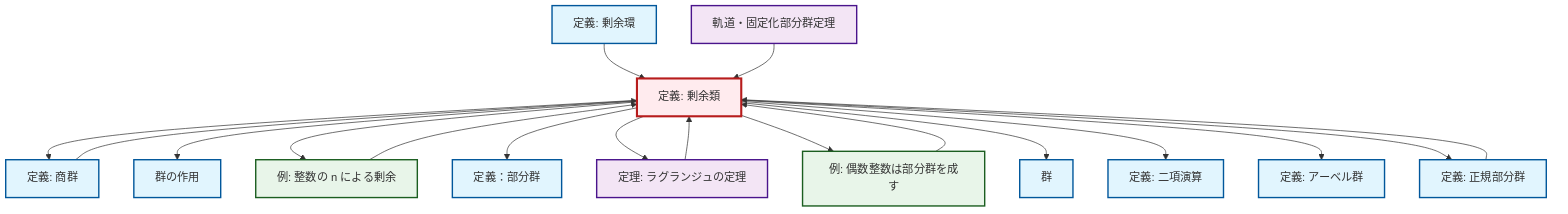 graph TD
    classDef definition fill:#e1f5fe,stroke:#01579b,stroke-width:2px
    classDef theorem fill:#f3e5f5,stroke:#4a148c,stroke-width:2px
    classDef axiom fill:#fff3e0,stroke:#e65100,stroke-width:2px
    classDef example fill:#e8f5e9,stroke:#1b5e20,stroke-width:2px
    classDef current fill:#ffebee,stroke:#b71c1c,stroke-width:3px
    thm-orbit-stabilizer["軌道・固定化部分群定理"]:::theorem
    def-group["群"]:::definition
    def-abelian-group["定義: アーベル群"]:::definition
    def-normal-subgroup["定義: 正規部分群"]:::definition
    def-subgroup["定義：部分群"]:::definition
    ex-quotient-integers-mod-n["例: 整数の n による剰余"]:::example
    def-binary-operation["定義: 二項演算"]:::definition
    def-quotient-group["定義: 商群"]:::definition
    def-coset["定義: 剰余類"]:::definition
    ex-even-integers-subgroup["例: 偶数整数は部分群を成す"]:::example
    def-group-action["群の作用"]:::definition
    thm-lagrange["定理: ラグランジュの定理"]:::theorem
    def-quotient-ring["定義: 剰余環"]:::definition
    def-coset --> def-quotient-group
    def-coset --> def-group-action
    def-normal-subgroup --> def-coset
    ex-quotient-integers-mod-n --> def-coset
    def-coset --> ex-quotient-integers-mod-n
    def-coset --> def-subgroup
    def-coset --> thm-lagrange
    def-quotient-ring --> def-coset
    thm-lagrange --> def-coset
    def-coset --> ex-even-integers-subgroup
    def-coset --> def-group
    def-coset --> def-binary-operation
    thm-orbit-stabilizer --> def-coset
    def-quotient-group --> def-coset
    ex-even-integers-subgroup --> def-coset
    def-coset --> def-abelian-group
    def-coset --> def-normal-subgroup
    class def-coset current